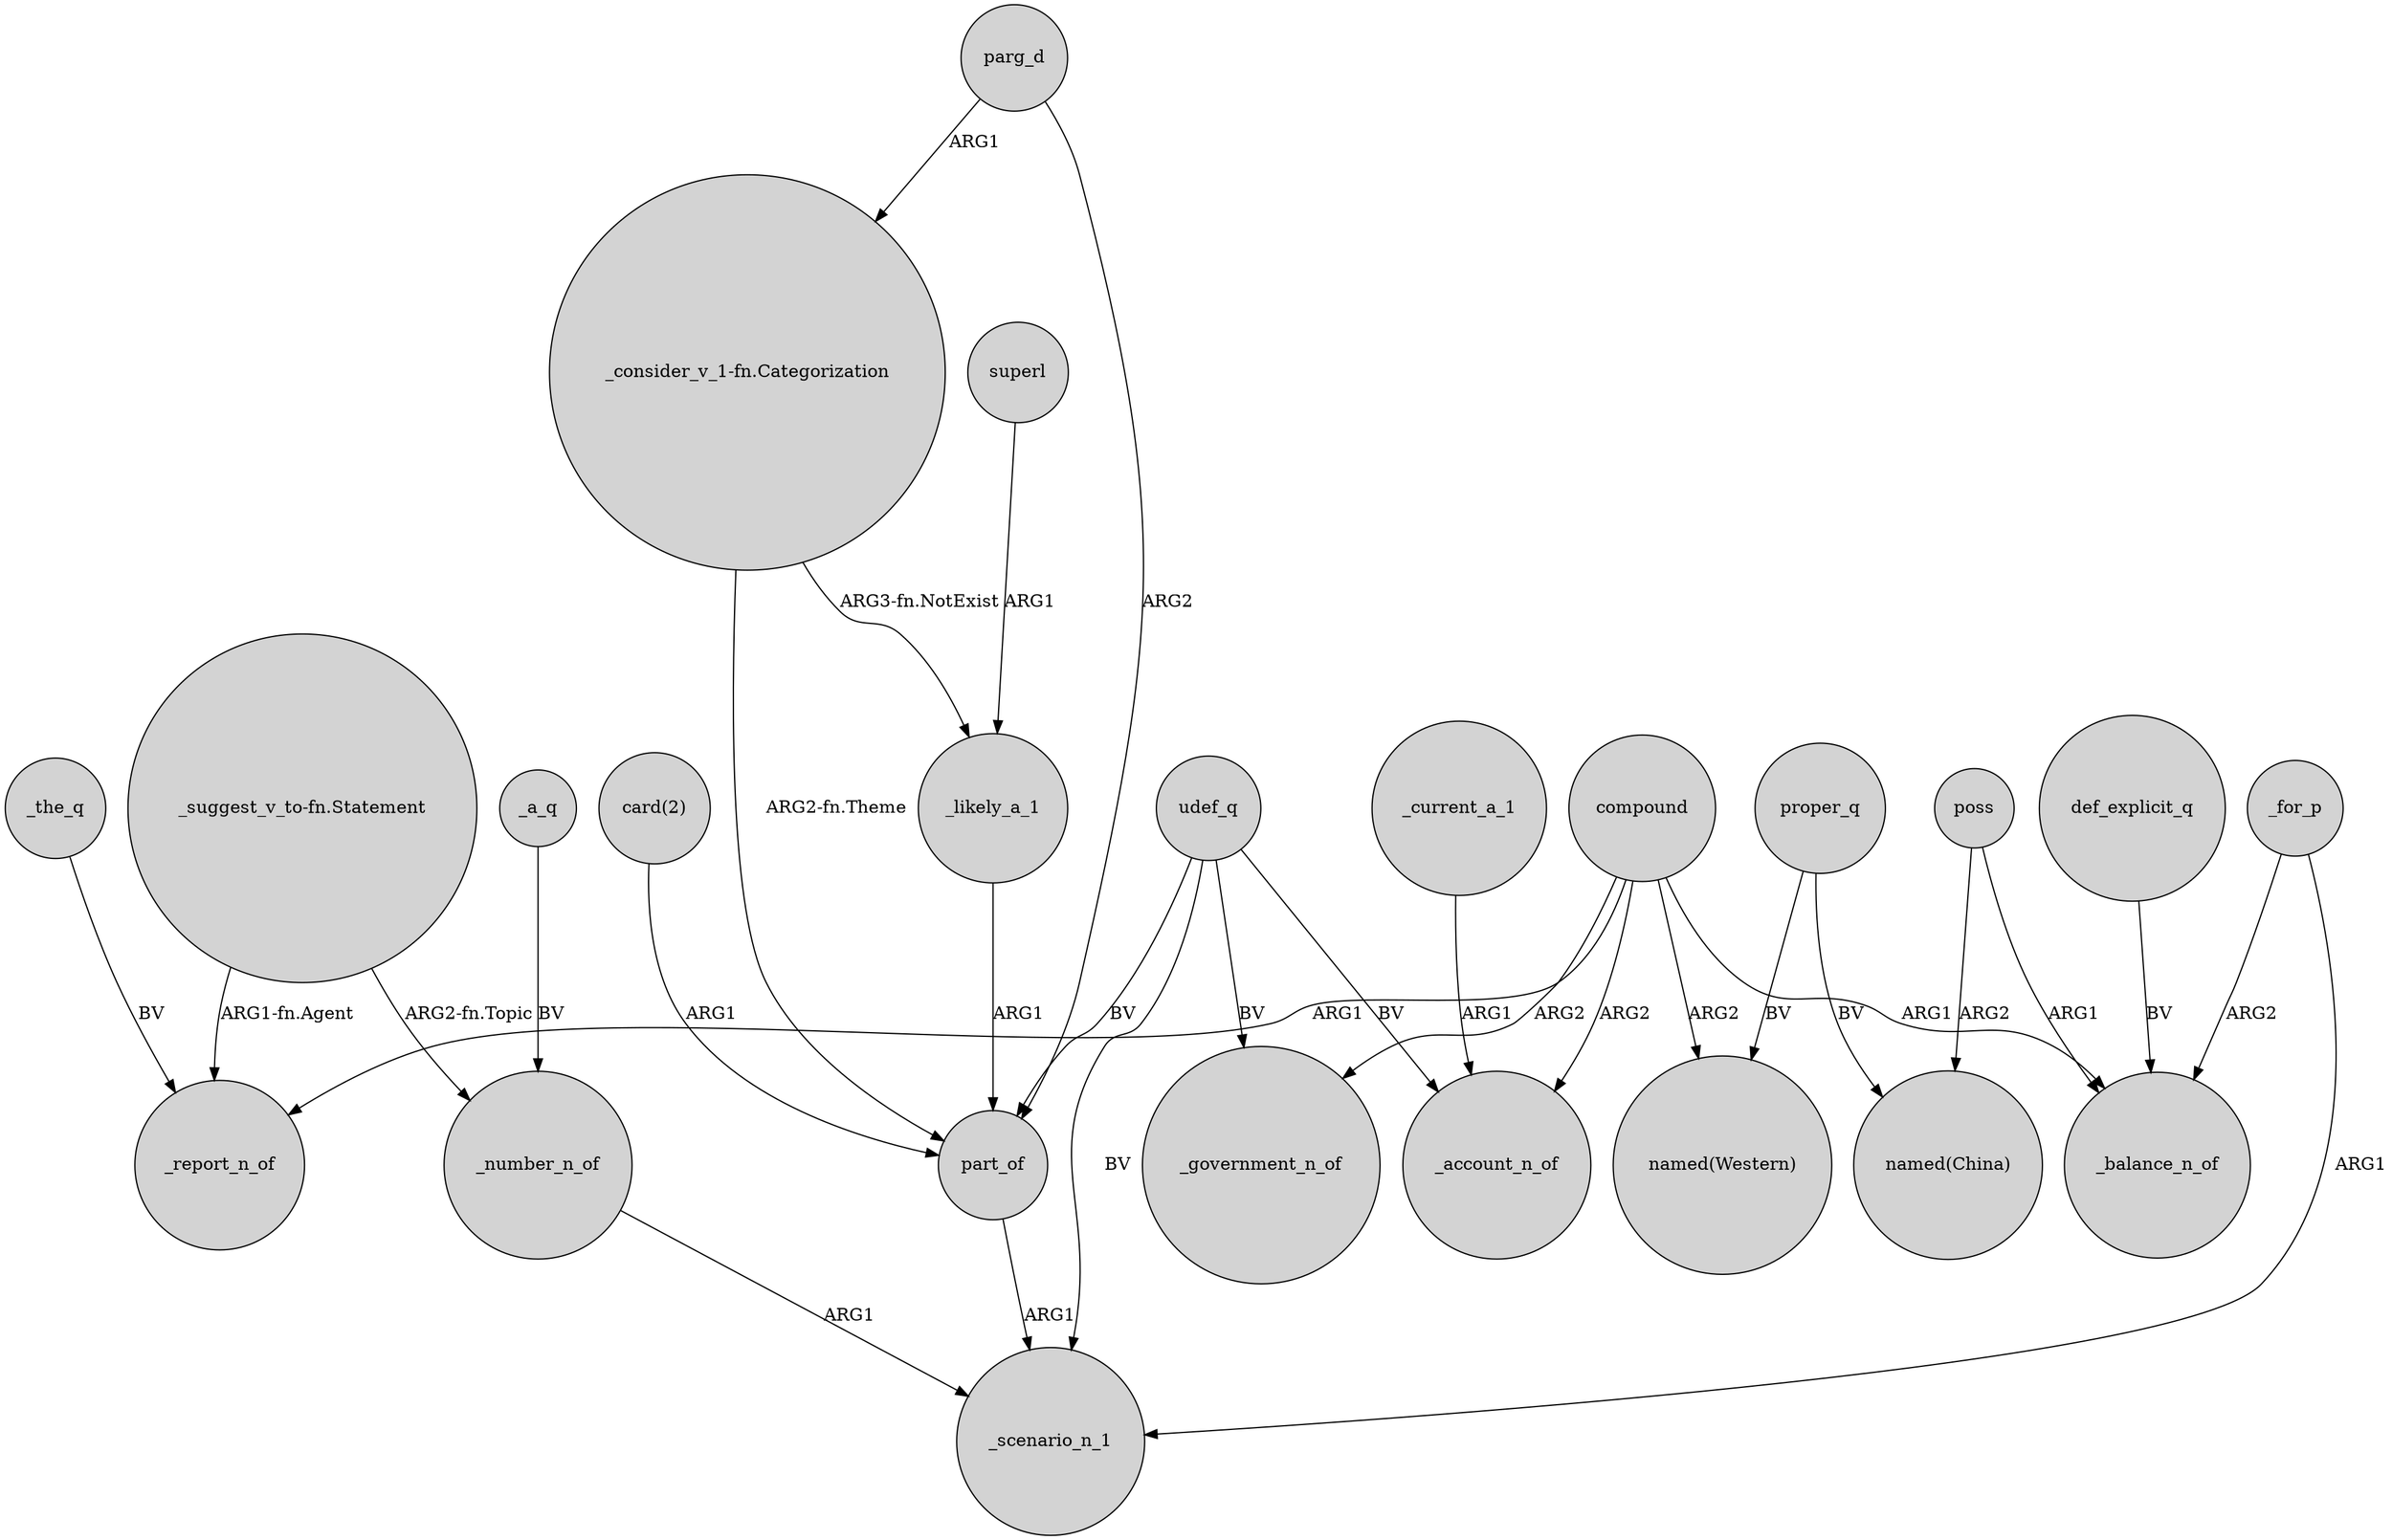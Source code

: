 digraph {
	node [shape=circle style=filled]
	compound -> _report_n_of [label=ARG1]
	udef_q -> part_of [label=BV]
	_a_q -> _number_n_of [label=BV]
	compound -> _government_n_of [label=ARG2]
	udef_q -> _government_n_of [label=BV]
	"_consider_v_1-fn.Categorization" -> _likely_a_1 [label="ARG3-fn.NotExist"]
	superl -> _likely_a_1 [label=ARG1]
	parg_d -> "_consider_v_1-fn.Categorization" [label=ARG1]
	part_of -> _scenario_n_1 [label=ARG1]
	_number_n_of -> _scenario_n_1 [label=ARG1]
	"card(2)" -> part_of [label=ARG1]
	compound -> _balance_n_of [label=ARG1]
	poss -> "named(China)" [label=ARG2]
	def_explicit_q -> _balance_n_of [label=BV]
	_for_p -> _scenario_n_1 [label=ARG1]
	_the_q -> _report_n_of [label=BV]
	compound -> _account_n_of [label=ARG2]
	"_consider_v_1-fn.Categorization" -> part_of [label="ARG2-fn.Theme"]
	udef_q -> _account_n_of [label=BV]
	_for_p -> _balance_n_of [label=ARG2]
	proper_q -> "named(China)" [label=BV]
	proper_q -> "named(Western)" [label=BV]
	_current_a_1 -> _account_n_of [label=ARG1]
	_likely_a_1 -> part_of [label=ARG1]
	"_suggest_v_to-fn.Statement" -> _number_n_of [label="ARG2-fn.Topic"]
	parg_d -> part_of [label=ARG2]
	udef_q -> _scenario_n_1 [label=BV]
	"_suggest_v_to-fn.Statement" -> _report_n_of [label="ARG1-fn.Agent"]
	compound -> "named(Western)" [label=ARG2]
	poss -> _balance_n_of [label=ARG1]
}
